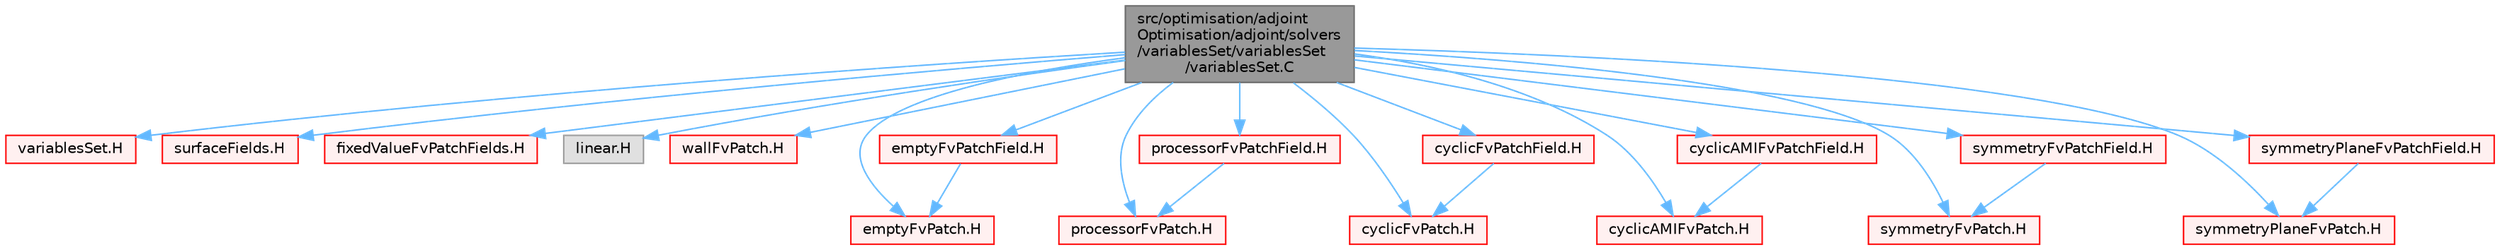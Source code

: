 digraph "src/optimisation/adjointOptimisation/adjoint/solvers/variablesSet/variablesSet/variablesSet.C"
{
 // LATEX_PDF_SIZE
  bgcolor="transparent";
  edge [fontname=Helvetica,fontsize=10,labelfontname=Helvetica,labelfontsize=10];
  node [fontname=Helvetica,fontsize=10,shape=box,height=0.2,width=0.4];
  Node1 [id="Node000001",label="src/optimisation/adjoint\lOptimisation/adjoint/solvers\l/variablesSet/variablesSet\l/variablesSet.C",height=0.2,width=0.4,color="gray40", fillcolor="grey60", style="filled", fontcolor="black",tooltip=" "];
  Node1 -> Node2 [id="edge1_Node000001_Node000002",color="steelblue1",style="solid",tooltip=" "];
  Node2 [id="Node000002",label="variablesSet.H",height=0.2,width=0.4,color="red", fillcolor="#FFF0F0", style="filled",URL="$variablesSet_8H.html",tooltip=" "];
  Node1 -> Node342 [id="edge2_Node000001_Node000342",color="steelblue1",style="solid",tooltip=" "];
  Node342 [id="Node000342",label="surfaceFields.H",height=0.2,width=0.4,color="red", fillcolor="#FFF0F0", style="filled",URL="$surfaceFields_8H.html",tooltip="Foam::surfaceFields."];
  Node1 -> Node381 [id="edge3_Node000001_Node000381",color="steelblue1",style="solid",tooltip=" "];
  Node381 [id="Node000381",label="fixedValueFvPatchFields.H",height=0.2,width=0.4,color="red", fillcolor="#FFF0F0", style="filled",URL="$fixedValueFvPatchFields_8H.html",tooltip=" "];
  Node1 -> Node385 [id="edge4_Node000001_Node000385",color="steelblue1",style="solid",tooltip=" "];
  Node385 [id="Node000385",label="linear.H",height=0.2,width=0.4,color="grey60", fillcolor="#E0E0E0", style="filled",tooltip=" "];
  Node1 -> Node386 [id="edge5_Node000001_Node000386",color="steelblue1",style="solid",tooltip=" "];
  Node386 [id="Node000386",label="wallFvPatch.H",height=0.2,width=0.4,color="red", fillcolor="#FFF0F0", style="filled",URL="$wallFvPatch_8H.html",tooltip=" "];
  Node1 -> Node388 [id="edge6_Node000001_Node000388",color="steelblue1",style="solid",tooltip=" "];
  Node388 [id="Node000388",label="emptyFvPatch.H",height=0.2,width=0.4,color="red", fillcolor="#FFF0F0", style="filled",URL="$emptyFvPatch_8H.html",tooltip=" "];
  Node1 -> Node390 [id="edge7_Node000001_Node000390",color="steelblue1",style="solid",tooltip=" "];
  Node390 [id="Node000390",label="emptyFvPatchField.H",height=0.2,width=0.4,color="red", fillcolor="#FFF0F0", style="filled",URL="$emptyFvPatchField_8H.html",tooltip=" "];
  Node390 -> Node388 [id="edge8_Node000390_Node000388",color="steelblue1",style="solid",tooltip=" "];
  Node1 -> Node391 [id="edge9_Node000001_Node000391",color="steelblue1",style="solid",tooltip=" "];
  Node391 [id="Node000391",label="processorFvPatch.H",height=0.2,width=0.4,color="red", fillcolor="#FFF0F0", style="filled",URL="$processorFvPatch_8H.html",tooltip=" "];
  Node1 -> Node400 [id="edge10_Node000001_Node000400",color="steelblue1",style="solid",tooltip=" "];
  Node400 [id="Node000400",label="processorFvPatchField.H",height=0.2,width=0.4,color="red", fillcolor="#FFF0F0", style="filled",URL="$processorFvPatchField_8H.html",tooltip=" "];
  Node400 -> Node391 [id="edge11_Node000400_Node000391",color="steelblue1",style="solid",tooltip=" "];
  Node1 -> Node403 [id="edge12_Node000001_Node000403",color="steelblue1",style="solid",tooltip=" "];
  Node403 [id="Node000403",label="cyclicFvPatch.H",height=0.2,width=0.4,color="red", fillcolor="#FFF0F0", style="filled",URL="$cyclicFvPatch_8H.html",tooltip=" "];
  Node1 -> Node407 [id="edge13_Node000001_Node000407",color="steelblue1",style="solid",tooltip=" "];
  Node407 [id="Node000407",label="cyclicFvPatchField.H",height=0.2,width=0.4,color="red", fillcolor="#FFF0F0", style="filled",URL="$cyclicFvPatchField_8H.html",tooltip=" "];
  Node407 -> Node403 [id="edge14_Node000407_Node000403",color="steelblue1",style="solid",tooltip=" "];
  Node1 -> Node409 [id="edge15_Node000001_Node000409",color="steelblue1",style="solid",tooltip=" "];
  Node409 [id="Node000409",label="cyclicAMIFvPatch.H",height=0.2,width=0.4,color="red", fillcolor="#FFF0F0", style="filled",URL="$cyclicAMIFvPatch_8H.html",tooltip=" "];
  Node1 -> Node451 [id="edge16_Node000001_Node000451",color="steelblue1",style="solid",tooltip=" "];
  Node451 [id="Node000451",label="cyclicAMIFvPatchField.H",height=0.2,width=0.4,color="red", fillcolor="#FFF0F0", style="filled",URL="$cyclicAMIFvPatchField_8H.html",tooltip=" "];
  Node451 -> Node409 [id="edge17_Node000451_Node000409",color="steelblue1",style="solid",tooltip=" "];
  Node1 -> Node453 [id="edge18_Node000001_Node000453",color="steelblue1",style="solid",tooltip=" "];
  Node453 [id="Node000453",label="symmetryFvPatch.H",height=0.2,width=0.4,color="red", fillcolor="#FFF0F0", style="filled",URL="$symmetryFvPatch_8H.html",tooltip=" "];
  Node1 -> Node455 [id="edge19_Node000001_Node000455",color="steelblue1",style="solid",tooltip=" "];
  Node455 [id="Node000455",label="symmetryFvPatchField.H",height=0.2,width=0.4,color="red", fillcolor="#FFF0F0", style="filled",URL="$symmetryFvPatchField_8H.html",tooltip=" "];
  Node455 -> Node453 [id="edge20_Node000455_Node000453",color="steelblue1",style="solid",tooltip=" "];
  Node1 -> Node458 [id="edge21_Node000001_Node000458",color="steelblue1",style="solid",tooltip=" "];
  Node458 [id="Node000458",label="symmetryPlaneFvPatch.H",height=0.2,width=0.4,color="red", fillcolor="#FFF0F0", style="filled",URL="$symmetryPlaneFvPatch_8H.html",tooltip=" "];
  Node1 -> Node460 [id="edge22_Node000001_Node000460",color="steelblue1",style="solid",tooltip=" "];
  Node460 [id="Node000460",label="symmetryPlaneFvPatchField.H",height=0.2,width=0.4,color="red", fillcolor="#FFF0F0", style="filled",URL="$symmetryPlaneFvPatchField_8H.html",tooltip=" "];
  Node460 -> Node458 [id="edge23_Node000460_Node000458",color="steelblue1",style="solid",tooltip=" "];
}

